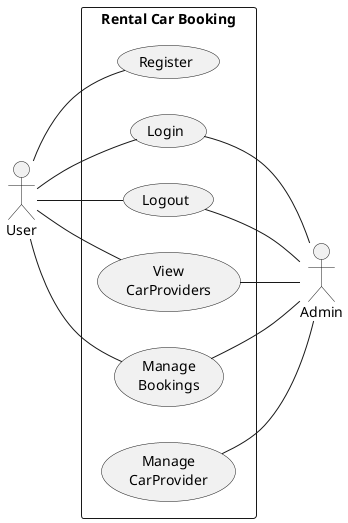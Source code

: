 @startuml Rental Car Booking Use Case Diagram
left to right direction
actor "User" as user
rectangle "Rental Car Booking" as rentalCarBooking {
    usecase "Register" as register
    usecase "Login" as login
    usecase "Logout" as logout
    usecase "View\nCarProviders" as viewCarProvider
    usecase "Manage\nBookings" as manageBookings
    usecase "Manage\nCarProvider" as manageCarProvider
}

user -- register
user -- login
user -- logout
user -- viewCarProvider
user -- manageBookings

actor "Admin" as admin
login -- admin
logout -- admin
viewCarProvider -- admin
manageBookings -- admin
manageCarProvider -- admin

@enduml